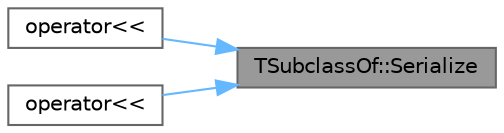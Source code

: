 digraph "TSubclassOf::Serialize"
{
 // INTERACTIVE_SVG=YES
 // LATEX_PDF_SIZE
  bgcolor="transparent";
  edge [fontname=Helvetica,fontsize=10,labelfontname=Helvetica,labelfontsize=10];
  node [fontname=Helvetica,fontsize=10,shape=box,height=0.2,width=0.4];
  rankdir="RL";
  Node1 [id="Node000001",label="TSubclassOf::Serialize",height=0.2,width=0.4,color="gray40", fillcolor="grey60", style="filled", fontcolor="black",tooltip=" "];
  Node1 -> Node2 [id="edge1_Node000001_Node000002",dir="back",color="steelblue1",style="solid",tooltip=" "];
  Node2 [id="Node000002",label="operator\<\<",height=0.2,width=0.4,color="grey40", fillcolor="white", style="filled",URL="$d5/db4/SubclassOf_8h.html#aef27fa292c67a4348746ff4a7c9eb48e",tooltip=" "];
  Node1 -> Node3 [id="edge2_Node000001_Node000003",dir="back",color="steelblue1",style="solid",tooltip=" "];
  Node3 [id="Node000003",label="operator\<\<",height=0.2,width=0.4,color="grey40", fillcolor="white", style="filled",URL="$d5/db4/SubclassOf_8h.html#afc7151792669c6badf104c06ea30570c",tooltip=" "];
}
